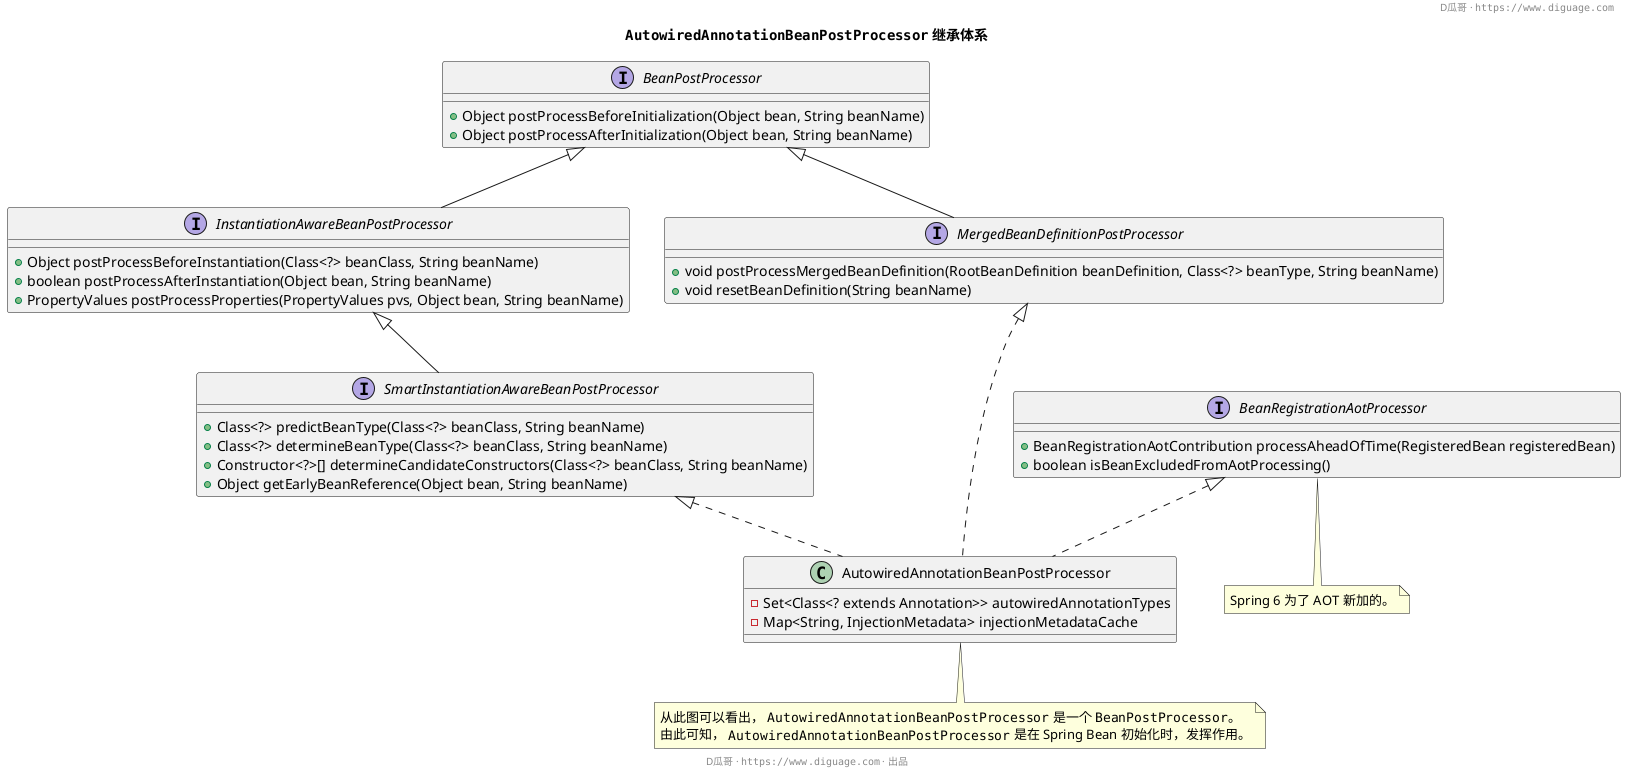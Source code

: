 @startuml
header D瓜哥 · ""https://www.diguage.com""

title **""AutowiredAnnotationBeanPostProcessor"" 继承体系**

interface BeanPostProcessor {
	+ Object postProcessBeforeInitialization(Object bean, String beanName)
	+ Object postProcessAfterInitialization(Object bean, String beanName)
}

interface InstantiationAwareBeanPostProcessor extends BeanPostProcessor {
    + Object postProcessBeforeInstantiation(Class<?> beanClass, String beanName)
    + boolean postProcessAfterInstantiation(Object bean, String beanName)
    + PropertyValues postProcessProperties(PropertyValues pvs, Object bean, String beanName)
}

interface MergedBeanDefinitionPostProcessor extends BeanPostProcessor {
    + void postProcessMergedBeanDefinition(RootBeanDefinition beanDefinition, Class<?> beanType, String beanName)
    + void resetBeanDefinition(String beanName)
}

interface SmartInstantiationAwareBeanPostProcessor extends InstantiationAwareBeanPostProcessor {
	+ Class<?> predictBeanType(Class<?> beanClass, String beanName)
	+ Class<?> determineBeanType(Class<?> beanClass, String beanName)
	+ Constructor<?>[] determineCandidateConstructors(Class<?> beanClass, String beanName)
	+ Object getEarlyBeanReference(Object bean, String beanName)
}

interface BeanRegistrationAotProcessor {
	+ BeanRegistrationAotContribution processAheadOfTime(RegisteredBean registeredBean)
	+ boolean isBeanExcludedFromAotProcessing()
}
note bottom of BeanRegistrationAotProcessor: Spring 6 为了 AOT 新加的。

class AutowiredAnnotationBeanPostProcessor implements SmartInstantiationAwareBeanPostProcessor, MergedBeanDefinitionPostProcessor, BeanRegistrationAotProcessor {
    - Set<Class<? extends Annotation>> autowiredAnnotationTypes
    - Map<String, InjectionMetadata> injectionMetadataCache
}
note bottom of AutowiredAnnotationBeanPostProcessor: 从此图可以看出， ""AutowiredAnnotationBeanPostProcessor"" 是一个 ""BeanPostProcessor""。\n由此可知， ""AutowiredAnnotationBeanPostProcessor"" 是在 Spring Bean 初始化时，发挥作用。

footer D瓜哥 · ""https://www.diguage.com"" · 出品
@enduml